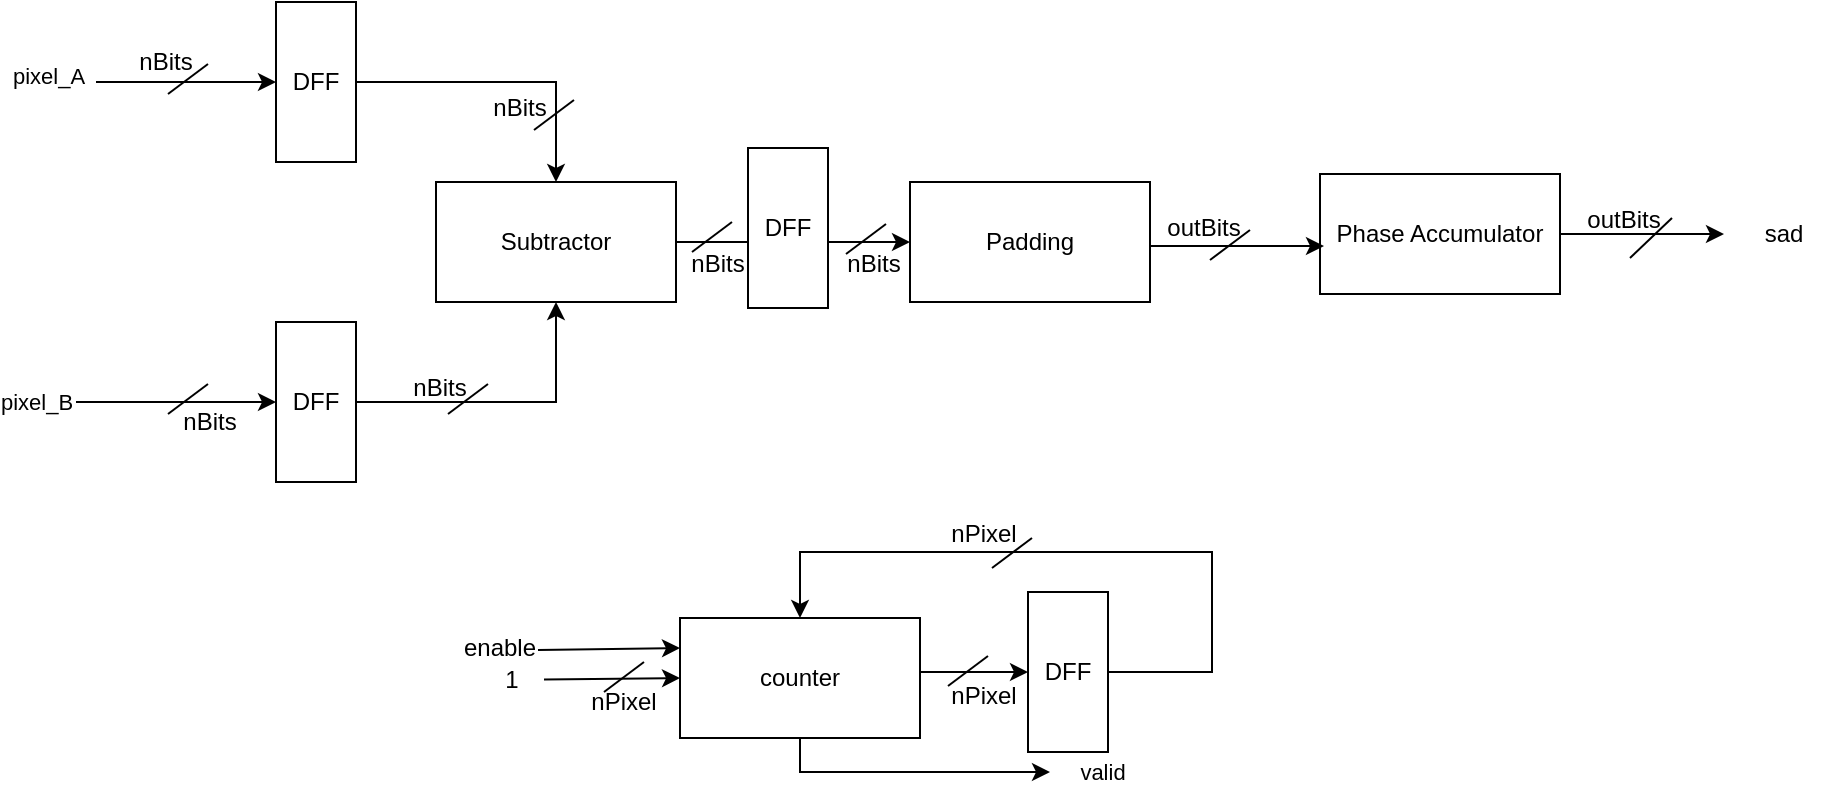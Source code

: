 <mxfile version="20.6.0" type="device"><diagram id="AmN-67LlWtURemBe3iIq" name="Pagina-1"><mxGraphModel dx="1278" dy="547" grid="0" gridSize="10" guides="1" tooltips="1" connect="1" arrows="1" fold="1" page="1" pageScale="1" pageWidth="1169" pageHeight="827" math="0" shadow="0"><root><mxCell id="0"/><mxCell id="1" parent="0"/><mxCell id="1UD3MzV6Dt9kilzrweRD-1" style="edgeStyle=orthogonalEdgeStyle;rounded=0;orthogonalLoop=1;jettySize=auto;html=1;entryX=0.5;entryY=0;entryDx=0;entryDy=0;" parent="1" source="coLx4sYNx3p_UuBS3gml-2" target="coLx4sYNx3p_UuBS3gml-7" edge="1"><mxGeometry relative="1" as="geometry"/></mxCell><mxCell id="coLx4sYNx3p_UuBS3gml-2" value="DFF" style="rounded=0;whiteSpace=wrap;html=1;" parent="1" vertex="1"><mxGeometry x="238" y="142" width="40" height="80" as="geometry"/></mxCell><mxCell id="1UD3MzV6Dt9kilzrweRD-3" style="edgeStyle=orthogonalEdgeStyle;rounded=0;orthogonalLoop=1;jettySize=auto;html=1;exitX=1;exitY=0.5;exitDx=0;exitDy=0;entryX=0.5;entryY=1;entryDx=0;entryDy=0;" parent="1" source="coLx4sYNx3p_UuBS3gml-5" target="coLx4sYNx3p_UuBS3gml-7" edge="1"><mxGeometry relative="1" as="geometry"/></mxCell><mxCell id="coLx4sYNx3p_UuBS3gml-5" value="DFF" style="rounded=0;whiteSpace=wrap;html=1;" parent="1" vertex="1"><mxGeometry x="238" y="302" width="40" height="80" as="geometry"/></mxCell><mxCell id="1UD3MzV6Dt9kilzrweRD-4" style="edgeStyle=orthogonalEdgeStyle;rounded=0;orthogonalLoop=1;jettySize=auto;html=1;exitX=1;exitY=0.5;exitDx=0;exitDy=0;entryX=0;entryY=0.5;entryDx=0;entryDy=0;" parent="1" source="coLx4sYNx3p_UuBS3gml-7" target="coLx4sYNx3p_UuBS3gml-33" edge="1"><mxGeometry relative="1" as="geometry"/></mxCell><mxCell id="coLx4sYNx3p_UuBS3gml-7" value="Subtractor" style="rounded=0;whiteSpace=wrap;html=1;" parent="1" vertex="1"><mxGeometry x="318" y="232" width="120" height="60" as="geometry"/></mxCell><mxCell id="coLx4sYNx3p_UuBS3gml-11" value="Phase Accumulator" style="rounded=0;whiteSpace=wrap;html=1;" parent="1" vertex="1"><mxGeometry x="760" y="228" width="120" height="60" as="geometry"/></mxCell><mxCell id="coLx4sYNx3p_UuBS3gml-24" value="" style="endArrow=none;html=1;rounded=0;" parent="1" edge="1"><mxGeometry width="50" height="50" relative="1" as="geometry"><mxPoint x="184" y="188" as="sourcePoint"/><mxPoint x="204" y="173" as="targetPoint"/></mxGeometry></mxCell><mxCell id="coLx4sYNx3p_UuBS3gml-25" value="nBits" style="text;html=1;strokeColor=none;fillColor=none;align=center;verticalAlign=middle;whiteSpace=wrap;rounded=0;" parent="1" vertex="1"><mxGeometry x="153" y="157" width="60" height="30" as="geometry"/></mxCell><mxCell id="coLx4sYNx3p_UuBS3gml-26" value="" style="endArrow=none;html=1;rounded=0;" parent="1" edge="1"><mxGeometry width="50" height="50" relative="1" as="geometry"><mxPoint x="184" y="348" as="sourcePoint"/><mxPoint x="204" y="333" as="targetPoint"/></mxGeometry></mxCell><mxCell id="coLx4sYNx3p_UuBS3gml-28" value="" style="endArrow=none;html=1;rounded=0;" parent="1" edge="1"><mxGeometry width="50" height="50" relative="1" as="geometry"><mxPoint x="367" y="206" as="sourcePoint"/><mxPoint x="387" y="191" as="targetPoint"/></mxGeometry></mxCell><mxCell id="coLx4sYNx3p_UuBS3gml-30" value="" style="endArrow=none;html=1;rounded=0;" parent="1" edge="1"><mxGeometry width="50" height="50" relative="1" as="geometry"><mxPoint x="324" y="348" as="sourcePoint"/><mxPoint x="344" y="333" as="targetPoint"/></mxGeometry></mxCell><mxCell id="1UD3MzV6Dt9kilzrweRD-5" style="edgeStyle=orthogonalEdgeStyle;rounded=0;orthogonalLoop=1;jettySize=auto;html=1;exitX=1;exitY=0.5;exitDx=0;exitDy=0;" parent="1" source="coLx4sYNx3p_UuBS3gml-33" edge="1"><mxGeometry relative="1" as="geometry"><mxPoint x="762" y="264" as="targetPoint"/><Array as="points"><mxPoint x="675" y="264"/></Array></mxGeometry></mxCell><mxCell id="coLx4sYNx3p_UuBS3gml-33" value="Padding" style="rounded=0;whiteSpace=wrap;html=1;" parent="1" vertex="1"><mxGeometry x="555" y="232" width="120" height="60" as="geometry"/></mxCell><mxCell id="coLx4sYNx3p_UuBS3gml-34" value="" style="endArrow=none;html=1;rounded=0;" parent="1" edge="1"><mxGeometry width="50" height="50" relative="1" as="geometry"><mxPoint x="446" y="267" as="sourcePoint"/><mxPoint x="466" y="252" as="targetPoint"/></mxGeometry></mxCell><mxCell id="coLx4sYNx3p_UuBS3gml-46" value="sad" style="text;html=1;strokeColor=none;fillColor=none;align=center;verticalAlign=middle;whiteSpace=wrap;rounded=0;" parent="1" vertex="1"><mxGeometry x="962" y="243" width="60" height="30" as="geometry"/></mxCell><mxCell id="TuJIVL-xM52doU3UX93i-21" style="edgeStyle=orthogonalEdgeStyle;rounded=0;orthogonalLoop=1;jettySize=auto;html=1;exitX=1;exitY=0.5;exitDx=0;exitDy=0;entryX=0;entryY=0.5;entryDx=0;entryDy=0;" parent="1" source="coLx4sYNx3p_UuBS3gml-48" target="TuJIVL-xM52doU3UX93i-20" edge="1"><mxGeometry relative="1" as="geometry"><Array as="points"><mxPoint x="560" y="477"/></Array></mxGeometry></mxCell><mxCell id="coLx4sYNx3p_UuBS3gml-48" value="counter" style="rounded=0;whiteSpace=wrap;html=1;" parent="1" vertex="1"><mxGeometry x="440" y="450" width="120" height="60" as="geometry"/></mxCell><mxCell id="1UD3MzV6Dt9kilzrweRD-12" value="" style="endArrow=classic;html=1;rounded=0;exitX=0.5;exitY=1;exitDx=0;exitDy=0;" parent="1" source="coLx4sYNx3p_UuBS3gml-48" edge="1"><mxGeometry width="50" height="50" relative="1" as="geometry"><mxPoint x="560" y="527" as="sourcePoint"/><mxPoint x="625" y="527" as="targetPoint"/><Array as="points"><mxPoint x="500" y="527"/></Array></mxGeometry></mxCell><mxCell id="1UD3MzV6Dt9kilzrweRD-13" value="valid" style="edgeLabel;html=1;align=center;verticalAlign=middle;resizable=0;points=[];" parent="1UD3MzV6Dt9kilzrweRD-12" vertex="1" connectable="0"><mxGeometry x="0.329" y="-1" relative="1" as="geometry"><mxPoint x="73" y="-1" as="offset"/></mxGeometry></mxCell><mxCell id="1UD3MzV6Dt9kilzrweRD-15" value="" style="endArrow=classic;html=1;rounded=0;entryX=0;entryY=0.5;entryDx=0;entryDy=0;" parent="1" target="coLx4sYNx3p_UuBS3gml-5" edge="1"><mxGeometry width="50" height="50" relative="1" as="geometry"><mxPoint x="138" y="342" as="sourcePoint"/><mxPoint x="638" y="352" as="targetPoint"/></mxGeometry></mxCell><mxCell id="1UD3MzV6Dt9kilzrweRD-16" value="pixel_B" style="edgeLabel;html=1;align=center;verticalAlign=middle;resizable=0;points=[];" parent="1UD3MzV6Dt9kilzrweRD-15" vertex="1" connectable="0"><mxGeometry x="-0.324" y="-2" relative="1" as="geometry"><mxPoint x="-54" y="-2" as="offset"/></mxGeometry></mxCell><mxCell id="1UD3MzV6Dt9kilzrweRD-19" value="" style="endArrow=classic;html=1;rounded=0;entryX=0;entryY=0.5;entryDx=0;entryDy=0;" parent="1" target="coLx4sYNx3p_UuBS3gml-2" edge="1"><mxGeometry width="50" height="50" relative="1" as="geometry"><mxPoint x="148" y="182" as="sourcePoint"/><mxPoint x="188" y="282" as="targetPoint"/></mxGeometry></mxCell><mxCell id="1UD3MzV6Dt9kilzrweRD-20" value="pixel_A" style="edgeLabel;html=1;align=center;verticalAlign=middle;resizable=0;points=[];" parent="1UD3MzV6Dt9kilzrweRD-19" vertex="1" connectable="0"><mxGeometry x="-0.804" y="3" relative="1" as="geometry"><mxPoint x="-33" as="offset"/></mxGeometry></mxCell><mxCell id="TuJIVL-xM52doU3UX93i-1" value="DFF" style="rounded=0;whiteSpace=wrap;html=1;" parent="1" vertex="1"><mxGeometry x="474" y="215" width="40" height="80" as="geometry"/></mxCell><mxCell id="TuJIVL-xM52doU3UX93i-12" style="edgeStyle=orthogonalEdgeStyle;rounded=0;orthogonalLoop=1;jettySize=auto;html=1;exitX=1;exitY=0.5;exitDx=0;exitDy=0;" parent="1" source="coLx4sYNx3p_UuBS3gml-11" target="coLx4sYNx3p_UuBS3gml-46" edge="1"><mxGeometry relative="1" as="geometry"><mxPoint x="1142" y="218" as="sourcePoint"/></mxGeometry></mxCell><mxCell id="TuJIVL-xM52doU3UX93i-14" value="" style="endArrow=classic;html=1;rounded=0;entryX=0;entryY=0.5;entryDx=0;entryDy=0;startArrow=none;" parent="1" source="TuJIVL-xM52doU3UX93i-17" target="coLx4sYNx3p_UuBS3gml-48" edge="1"><mxGeometry width="50" height="50" relative="1" as="geometry"><mxPoint x="368" y="480" as="sourcePoint"/><mxPoint x="433" y="480" as="targetPoint"/></mxGeometry></mxCell><mxCell id="TuJIVL-xM52doU3UX93i-16" value="" style="endArrow=classic;html=1;rounded=0;entryX=0;entryY=0.25;entryDx=0;entryDy=0;" parent="1" target="coLx4sYNx3p_UuBS3gml-48" edge="1"><mxGeometry width="50" height="50" relative="1" as="geometry"><mxPoint x="369" y="466" as="sourcePoint"/><mxPoint x="679" y="234" as="targetPoint"/></mxGeometry></mxCell><mxCell id="TuJIVL-xM52doU3UX93i-17" value="1" style="text;html=1;strokeColor=none;fillColor=none;align=center;verticalAlign=middle;whiteSpace=wrap;rounded=0;" parent="1" vertex="1"><mxGeometry x="340" y="466" width="32" height="30" as="geometry"/></mxCell><mxCell id="TuJIVL-xM52doU3UX93i-23" style="edgeStyle=orthogonalEdgeStyle;rounded=0;orthogonalLoop=1;jettySize=auto;html=1;exitX=1;exitY=0.5;exitDx=0;exitDy=0;entryX=0.5;entryY=0;entryDx=0;entryDy=0;" parent="1" source="TuJIVL-xM52doU3UX93i-20" target="coLx4sYNx3p_UuBS3gml-48" edge="1"><mxGeometry relative="1" as="geometry"><Array as="points"><mxPoint x="706" y="477"/><mxPoint x="706" y="417"/><mxPoint x="500" y="417"/></Array></mxGeometry></mxCell><mxCell id="TuJIVL-xM52doU3UX93i-20" value="DFF" style="rounded=0;whiteSpace=wrap;html=1;" parent="1" vertex="1"><mxGeometry x="614" y="437" width="40" height="80" as="geometry"/></mxCell><mxCell id="wjeZg80bC8e6IYZyxZma-2" value="enable" style="text;html=1;strokeColor=none;fillColor=none;align=center;verticalAlign=middle;whiteSpace=wrap;rounded=0;" parent="1" vertex="1"><mxGeometry x="320" y="450" width="60" height="30" as="geometry"/></mxCell><mxCell id="wjeZg80bC8e6IYZyxZma-3" value="" style="endArrow=none;html=1;rounded=0;" parent="1" edge="1"><mxGeometry width="50" height="50" relative="1" as="geometry"><mxPoint x="523" y="268" as="sourcePoint"/><mxPoint x="543" y="253" as="targetPoint"/></mxGeometry></mxCell><mxCell id="wjeZg80bC8e6IYZyxZma-4" value="" style="endArrow=none;html=1;rounded=0;" parent="1" edge="1"><mxGeometry width="50" height="50" relative="1" as="geometry"><mxPoint x="705" y="271" as="sourcePoint"/><mxPoint x="725" y="256" as="targetPoint"/></mxGeometry></mxCell><mxCell id="wjeZg80bC8e6IYZyxZma-5" value="" style="endArrow=none;html=1;rounded=0;startArrow=none;" parent="1" edge="1"><mxGeometry width="50" height="50" relative="1" as="geometry"><mxPoint x="936" y="250" as="sourcePoint"/><mxPoint x="915" y="270" as="targetPoint"/></mxGeometry></mxCell><mxCell id="wjeZg80bC8e6IYZyxZma-6" value="" style="endArrow=none;html=1;rounded=0;" parent="1" edge="1"><mxGeometry width="50" height="50" relative="1" as="geometry"><mxPoint x="402" y="487" as="sourcePoint"/><mxPoint x="422" y="472" as="targetPoint"/></mxGeometry></mxCell><mxCell id="wjeZg80bC8e6IYZyxZma-7" value="" style="endArrow=none;html=1;rounded=0;" parent="1" edge="1"><mxGeometry width="50" height="50" relative="1" as="geometry"><mxPoint x="574" y="484" as="sourcePoint"/><mxPoint x="594" y="469" as="targetPoint"/></mxGeometry></mxCell><mxCell id="wjeZg80bC8e6IYZyxZma-8" value="" style="endArrow=none;html=1;rounded=0;" parent="1" edge="1"><mxGeometry width="50" height="50" relative="1" as="geometry"><mxPoint x="596" y="425" as="sourcePoint"/><mxPoint x="616" y="410" as="targetPoint"/></mxGeometry></mxCell><mxCell id="Z1f56_If3OFDMJ42D16F-5" value="nPixel" style="text;html=1;strokeColor=none;fillColor=none;align=center;verticalAlign=middle;whiteSpace=wrap;rounded=0;" vertex="1" parent="1"><mxGeometry x="382" y="477" width="60" height="30" as="geometry"/></mxCell><mxCell id="Z1f56_If3OFDMJ42D16F-6" value="nBits" style="text;html=1;strokeColor=none;fillColor=none;align=center;verticalAlign=middle;whiteSpace=wrap;rounded=0;" vertex="1" parent="1"><mxGeometry x="175" y="337" width="60" height="30" as="geometry"/></mxCell><mxCell id="Z1f56_If3OFDMJ42D16F-7" value="nBits" style="text;html=1;strokeColor=none;fillColor=none;align=center;verticalAlign=middle;whiteSpace=wrap;rounded=0;" vertex="1" parent="1"><mxGeometry x="330" y="180" width="60" height="30" as="geometry"/></mxCell><mxCell id="Z1f56_If3OFDMJ42D16F-8" value="nBits" style="text;html=1;strokeColor=none;fillColor=none;align=center;verticalAlign=middle;whiteSpace=wrap;rounded=0;" vertex="1" parent="1"><mxGeometry x="290" y="320" width="60" height="30" as="geometry"/></mxCell><mxCell id="Z1f56_If3OFDMJ42D16F-9" value="nBits" style="text;html=1;strokeColor=none;fillColor=none;align=center;verticalAlign=middle;whiteSpace=wrap;rounded=0;" vertex="1" parent="1"><mxGeometry x="429" y="258" width="60" height="30" as="geometry"/></mxCell><mxCell id="Z1f56_If3OFDMJ42D16F-10" value="nBits" style="text;html=1;strokeColor=none;fillColor=none;align=center;verticalAlign=middle;whiteSpace=wrap;rounded=0;" vertex="1" parent="1"><mxGeometry x="507" y="258" width="60" height="30" as="geometry"/></mxCell><mxCell id="Z1f56_If3OFDMJ42D16F-11" value="outBits" style="text;html=1;strokeColor=none;fillColor=none;align=center;verticalAlign=middle;whiteSpace=wrap;rounded=0;" vertex="1" parent="1"><mxGeometry x="672" y="240" width="60" height="30" as="geometry"/></mxCell><mxCell id="Z1f56_If3OFDMJ42D16F-12" value="outBits" style="text;html=1;strokeColor=none;fillColor=none;align=center;verticalAlign=middle;whiteSpace=wrap;rounded=0;" vertex="1" parent="1"><mxGeometry x="882" y="236" width="60" height="30" as="geometry"/></mxCell><mxCell id="Z1f56_If3OFDMJ42D16F-13" value="nPixel" style="text;html=1;strokeColor=none;fillColor=none;align=center;verticalAlign=middle;whiteSpace=wrap;rounded=0;" vertex="1" parent="1"><mxGeometry x="562" y="474" width="60" height="30" as="geometry"/></mxCell><mxCell id="Z1f56_If3OFDMJ42D16F-14" value="nPixel" style="text;html=1;strokeColor=none;fillColor=none;align=center;verticalAlign=middle;whiteSpace=wrap;rounded=0;" vertex="1" parent="1"><mxGeometry x="562" y="393" width="60" height="30" as="geometry"/></mxCell></root></mxGraphModel></diagram></mxfile>